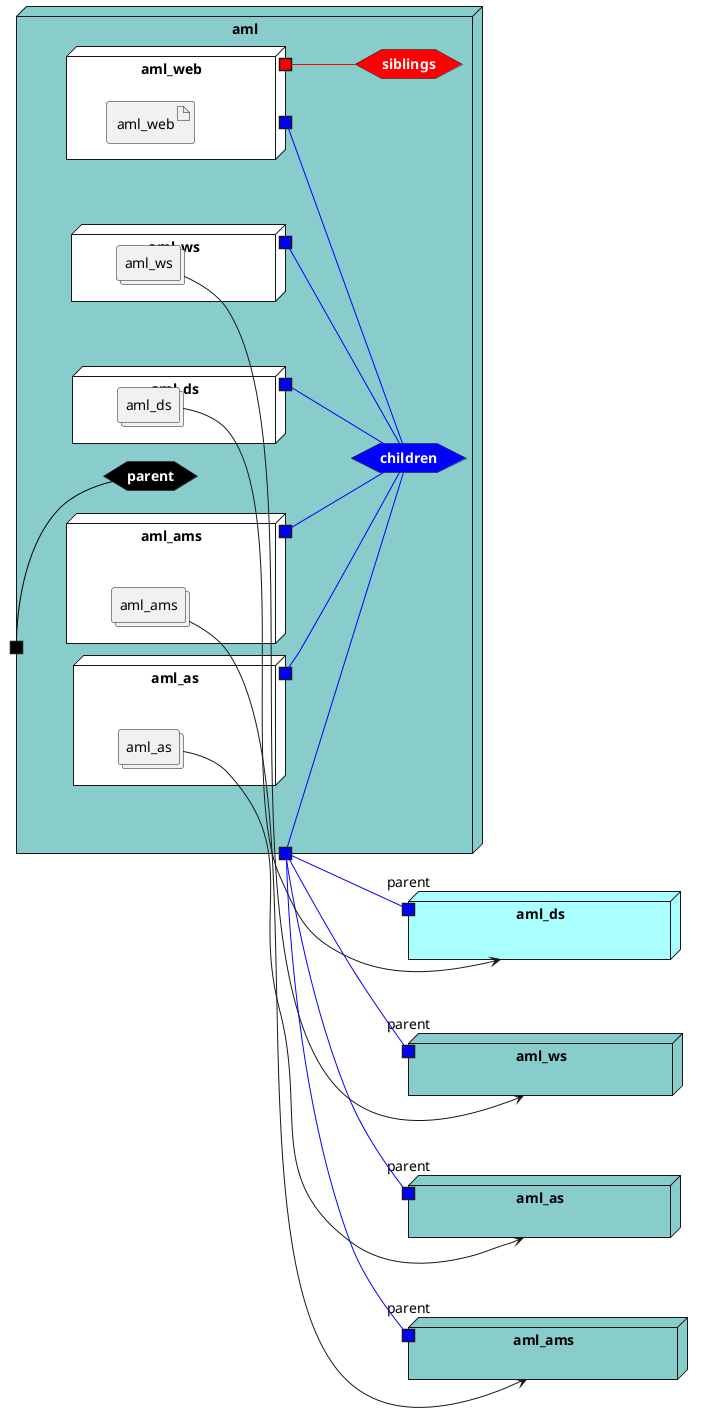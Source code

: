 @startuml

left to right direction




node "aml_as" as aml_asStack #88cccc {
    portin "parent" as aml_asStackPortIn #blue
}
node "aml_ds" as aml_dsStack #aaffff {
    portin "parent" as aml_dsStackPortIn #blue
}
node "aml_ws" as aml_wsStack #88cccc {
    portin "parent" as aml_wsStackPortIn #blue
}
node "aml_ams" as aml_amsStack #88cccc {
    portin "parent" as aml_amsStackPortIn #blue
}



node "aml" #88cccc {


    hexagon parentnet #black [
            <b><color:white>parent</color></b>
    ]
    
    portin " " as parentnetPortIn #black
    parentnetPortIn -[#black]- parentnet
    
    hexagon childrennet #blue [
            <b><color:white>children</color></b>
    ]
    
    portout " " as childrennetPortOut #blue
    childrennet -[#blue]- childrennetPortOut
    
    hexagon siblingsnet #red [
            <b><color:white>siblings</color></b>
    ]
    

node "aml_web" as aml_webService #white {
    portOut " " as aml_webServicechildrennet #blue
   aml_webServicechildrennet -[#blue]- childrennet
       portOut " " as aml_webServicesiblingsnet #red
   aml_webServicesiblingsnet -[#red]- siblingsnet
   

    artifact "aml_web" as aml_webimage
    
}
node "aml_as" as aml_asService #white {
    portOut " " as aml_asServicechildrennet #blue
   aml_asServicechildrennet -[#blue]- childrennet
   
    collections "aml_as" as aml_asimage
    
}
node "aml_ds" as aml_dsService #white {
    portOut " " as aml_dsServicechildrennet #blue
   aml_dsServicechildrennet -[#blue]- childrennet
   
    collections "aml_ds" as aml_dsimage
    
}
node "aml_ws" as aml_wsService #white {
    portOut " " as aml_wsServicechildrennet #blue
   aml_wsServicechildrennet -[#blue]- childrennet
   
    collections "aml_ws" as aml_wsimage
    
}
node "aml_ams" as aml_amsService #white {
    portOut " " as aml_amsServicechildrennet #blue
   aml_amsServicechildrennet -[#blue]- childrennet
   
    collections "aml_ams" as aml_amsimage
    
}

}

aml_asimage --> aml_asStack
    
    childrennetPortOut -[#blue]- aml_asStackPortIn
    
aml_dsimage --> aml_dsStack
    
    childrennetPortOut -[#blue]- aml_dsStackPortIn
    
aml_wsimage --> aml_wsStack
    
    childrennetPortOut -[#blue]- aml_wsStackPortIn
    
aml_amsimage --> aml_amsStack
    
    childrennetPortOut -[#blue]- aml_amsStackPortIn
    

@enduml
